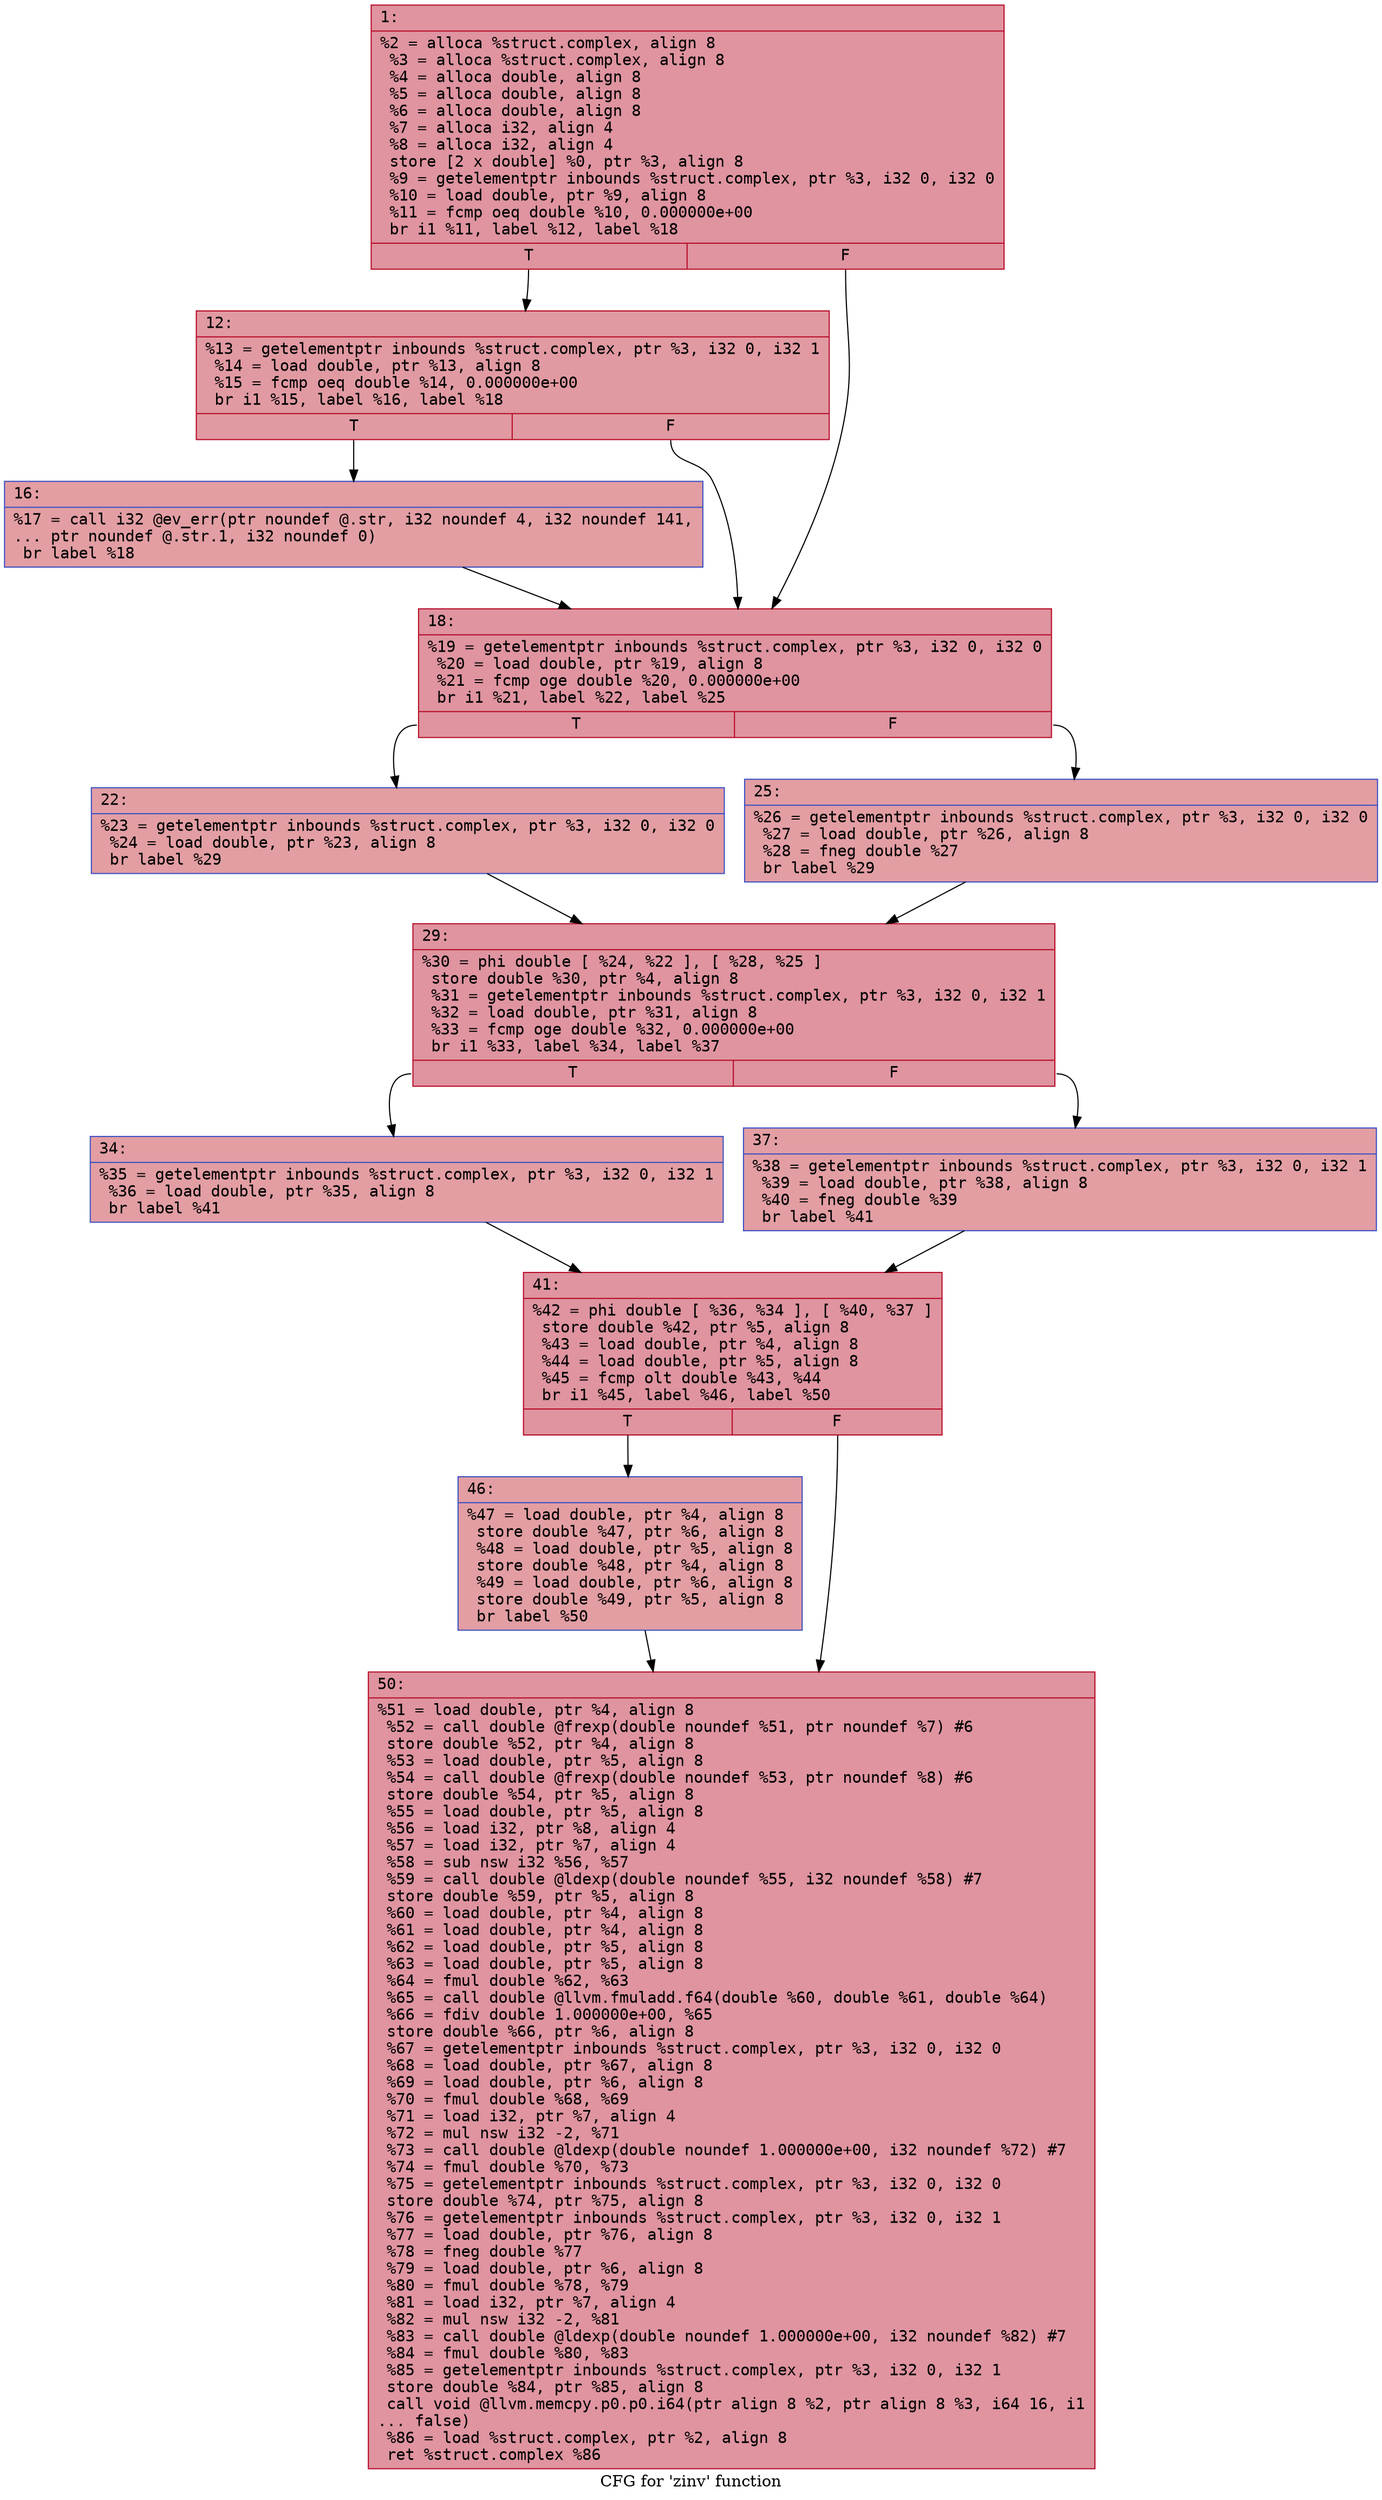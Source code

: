 digraph "CFG for 'zinv' function" {
	label="CFG for 'zinv' function";

	Node0x600000bd6800 [shape=record,color="#b70d28ff", style=filled, fillcolor="#b70d2870" fontname="Courier",label="{1:\l|  %2 = alloca %struct.complex, align 8\l  %3 = alloca %struct.complex, align 8\l  %4 = alloca double, align 8\l  %5 = alloca double, align 8\l  %6 = alloca double, align 8\l  %7 = alloca i32, align 4\l  %8 = alloca i32, align 4\l  store [2 x double] %0, ptr %3, align 8\l  %9 = getelementptr inbounds %struct.complex, ptr %3, i32 0, i32 0\l  %10 = load double, ptr %9, align 8\l  %11 = fcmp oeq double %10, 0.000000e+00\l  br i1 %11, label %12, label %18\l|{<s0>T|<s1>F}}"];
	Node0x600000bd6800:s0 -> Node0x600000bd6850[tooltip="1 -> 12\nProbability 62.50%" ];
	Node0x600000bd6800:s1 -> Node0x600000bd68f0[tooltip="1 -> 18\nProbability 37.50%" ];
	Node0x600000bd6850 [shape=record,color="#b70d28ff", style=filled, fillcolor="#bb1b2c70" fontname="Courier",label="{12:\l|  %13 = getelementptr inbounds %struct.complex, ptr %3, i32 0, i32 1\l  %14 = load double, ptr %13, align 8\l  %15 = fcmp oeq double %14, 0.000000e+00\l  br i1 %15, label %16, label %18\l|{<s0>T|<s1>F}}"];
	Node0x600000bd6850:s0 -> Node0x600000bd68a0[tooltip="12 -> 16\nProbability 62.50%" ];
	Node0x600000bd6850:s1 -> Node0x600000bd68f0[tooltip="12 -> 18\nProbability 37.50%" ];
	Node0x600000bd68a0 [shape=record,color="#3d50c3ff", style=filled, fillcolor="#be242e70" fontname="Courier",label="{16:\l|  %17 = call i32 @ev_err(ptr noundef @.str, i32 noundef 4, i32 noundef 141,\l... ptr noundef @.str.1, i32 noundef 0)\l  br label %18\l}"];
	Node0x600000bd68a0 -> Node0x600000bd68f0[tooltip="16 -> 18\nProbability 100.00%" ];
	Node0x600000bd68f0 [shape=record,color="#b70d28ff", style=filled, fillcolor="#b70d2870" fontname="Courier",label="{18:\l|  %19 = getelementptr inbounds %struct.complex, ptr %3, i32 0, i32 0\l  %20 = load double, ptr %19, align 8\l  %21 = fcmp oge double %20, 0.000000e+00\l  br i1 %21, label %22, label %25\l|{<s0>T|<s1>F}}"];
	Node0x600000bd68f0:s0 -> Node0x600000bd6940[tooltip="18 -> 22\nProbability 50.00%" ];
	Node0x600000bd68f0:s1 -> Node0x600000bd6990[tooltip="18 -> 25\nProbability 50.00%" ];
	Node0x600000bd6940 [shape=record,color="#3d50c3ff", style=filled, fillcolor="#be242e70" fontname="Courier",label="{22:\l|  %23 = getelementptr inbounds %struct.complex, ptr %3, i32 0, i32 0\l  %24 = load double, ptr %23, align 8\l  br label %29\l}"];
	Node0x600000bd6940 -> Node0x600000bd69e0[tooltip="22 -> 29\nProbability 100.00%" ];
	Node0x600000bd6990 [shape=record,color="#3d50c3ff", style=filled, fillcolor="#be242e70" fontname="Courier",label="{25:\l|  %26 = getelementptr inbounds %struct.complex, ptr %3, i32 0, i32 0\l  %27 = load double, ptr %26, align 8\l  %28 = fneg double %27\l  br label %29\l}"];
	Node0x600000bd6990 -> Node0x600000bd69e0[tooltip="25 -> 29\nProbability 100.00%" ];
	Node0x600000bd69e0 [shape=record,color="#b70d28ff", style=filled, fillcolor="#b70d2870" fontname="Courier",label="{29:\l|  %30 = phi double [ %24, %22 ], [ %28, %25 ]\l  store double %30, ptr %4, align 8\l  %31 = getelementptr inbounds %struct.complex, ptr %3, i32 0, i32 1\l  %32 = load double, ptr %31, align 8\l  %33 = fcmp oge double %32, 0.000000e+00\l  br i1 %33, label %34, label %37\l|{<s0>T|<s1>F}}"];
	Node0x600000bd69e0:s0 -> Node0x600000bd6a30[tooltip="29 -> 34\nProbability 50.00%" ];
	Node0x600000bd69e0:s1 -> Node0x600000bd6a80[tooltip="29 -> 37\nProbability 50.00%" ];
	Node0x600000bd6a30 [shape=record,color="#3d50c3ff", style=filled, fillcolor="#be242e70" fontname="Courier",label="{34:\l|  %35 = getelementptr inbounds %struct.complex, ptr %3, i32 0, i32 1\l  %36 = load double, ptr %35, align 8\l  br label %41\l}"];
	Node0x600000bd6a30 -> Node0x600000bd6ad0[tooltip="34 -> 41\nProbability 100.00%" ];
	Node0x600000bd6a80 [shape=record,color="#3d50c3ff", style=filled, fillcolor="#be242e70" fontname="Courier",label="{37:\l|  %38 = getelementptr inbounds %struct.complex, ptr %3, i32 0, i32 1\l  %39 = load double, ptr %38, align 8\l  %40 = fneg double %39\l  br label %41\l}"];
	Node0x600000bd6a80 -> Node0x600000bd6ad0[tooltip="37 -> 41\nProbability 100.00%" ];
	Node0x600000bd6ad0 [shape=record,color="#b70d28ff", style=filled, fillcolor="#b70d2870" fontname="Courier",label="{41:\l|  %42 = phi double [ %36, %34 ], [ %40, %37 ]\l  store double %42, ptr %5, align 8\l  %43 = load double, ptr %4, align 8\l  %44 = load double, ptr %5, align 8\l  %45 = fcmp olt double %43, %44\l  br i1 %45, label %46, label %50\l|{<s0>T|<s1>F}}"];
	Node0x600000bd6ad0:s0 -> Node0x600000bd6b20[tooltip="41 -> 46\nProbability 50.00%" ];
	Node0x600000bd6ad0:s1 -> Node0x600000bd6b70[tooltip="41 -> 50\nProbability 50.00%" ];
	Node0x600000bd6b20 [shape=record,color="#3d50c3ff", style=filled, fillcolor="#be242e70" fontname="Courier",label="{46:\l|  %47 = load double, ptr %4, align 8\l  store double %47, ptr %6, align 8\l  %48 = load double, ptr %5, align 8\l  store double %48, ptr %4, align 8\l  %49 = load double, ptr %6, align 8\l  store double %49, ptr %5, align 8\l  br label %50\l}"];
	Node0x600000bd6b20 -> Node0x600000bd6b70[tooltip="46 -> 50\nProbability 100.00%" ];
	Node0x600000bd6b70 [shape=record,color="#b70d28ff", style=filled, fillcolor="#b70d2870" fontname="Courier",label="{50:\l|  %51 = load double, ptr %4, align 8\l  %52 = call double @frexp(double noundef %51, ptr noundef %7) #6\l  store double %52, ptr %4, align 8\l  %53 = load double, ptr %5, align 8\l  %54 = call double @frexp(double noundef %53, ptr noundef %8) #6\l  store double %54, ptr %5, align 8\l  %55 = load double, ptr %5, align 8\l  %56 = load i32, ptr %8, align 4\l  %57 = load i32, ptr %7, align 4\l  %58 = sub nsw i32 %56, %57\l  %59 = call double @ldexp(double noundef %55, i32 noundef %58) #7\l  store double %59, ptr %5, align 8\l  %60 = load double, ptr %4, align 8\l  %61 = load double, ptr %4, align 8\l  %62 = load double, ptr %5, align 8\l  %63 = load double, ptr %5, align 8\l  %64 = fmul double %62, %63\l  %65 = call double @llvm.fmuladd.f64(double %60, double %61, double %64)\l  %66 = fdiv double 1.000000e+00, %65\l  store double %66, ptr %6, align 8\l  %67 = getelementptr inbounds %struct.complex, ptr %3, i32 0, i32 0\l  %68 = load double, ptr %67, align 8\l  %69 = load double, ptr %6, align 8\l  %70 = fmul double %68, %69\l  %71 = load i32, ptr %7, align 4\l  %72 = mul nsw i32 -2, %71\l  %73 = call double @ldexp(double noundef 1.000000e+00, i32 noundef %72) #7\l  %74 = fmul double %70, %73\l  %75 = getelementptr inbounds %struct.complex, ptr %3, i32 0, i32 0\l  store double %74, ptr %75, align 8\l  %76 = getelementptr inbounds %struct.complex, ptr %3, i32 0, i32 1\l  %77 = load double, ptr %76, align 8\l  %78 = fneg double %77\l  %79 = load double, ptr %6, align 8\l  %80 = fmul double %78, %79\l  %81 = load i32, ptr %7, align 4\l  %82 = mul nsw i32 -2, %81\l  %83 = call double @ldexp(double noundef 1.000000e+00, i32 noundef %82) #7\l  %84 = fmul double %80, %83\l  %85 = getelementptr inbounds %struct.complex, ptr %3, i32 0, i32 1\l  store double %84, ptr %85, align 8\l  call void @llvm.memcpy.p0.p0.i64(ptr align 8 %2, ptr align 8 %3, i64 16, i1\l... false)\l  %86 = load %struct.complex, ptr %2, align 8\l  ret %struct.complex %86\l}"];
}
